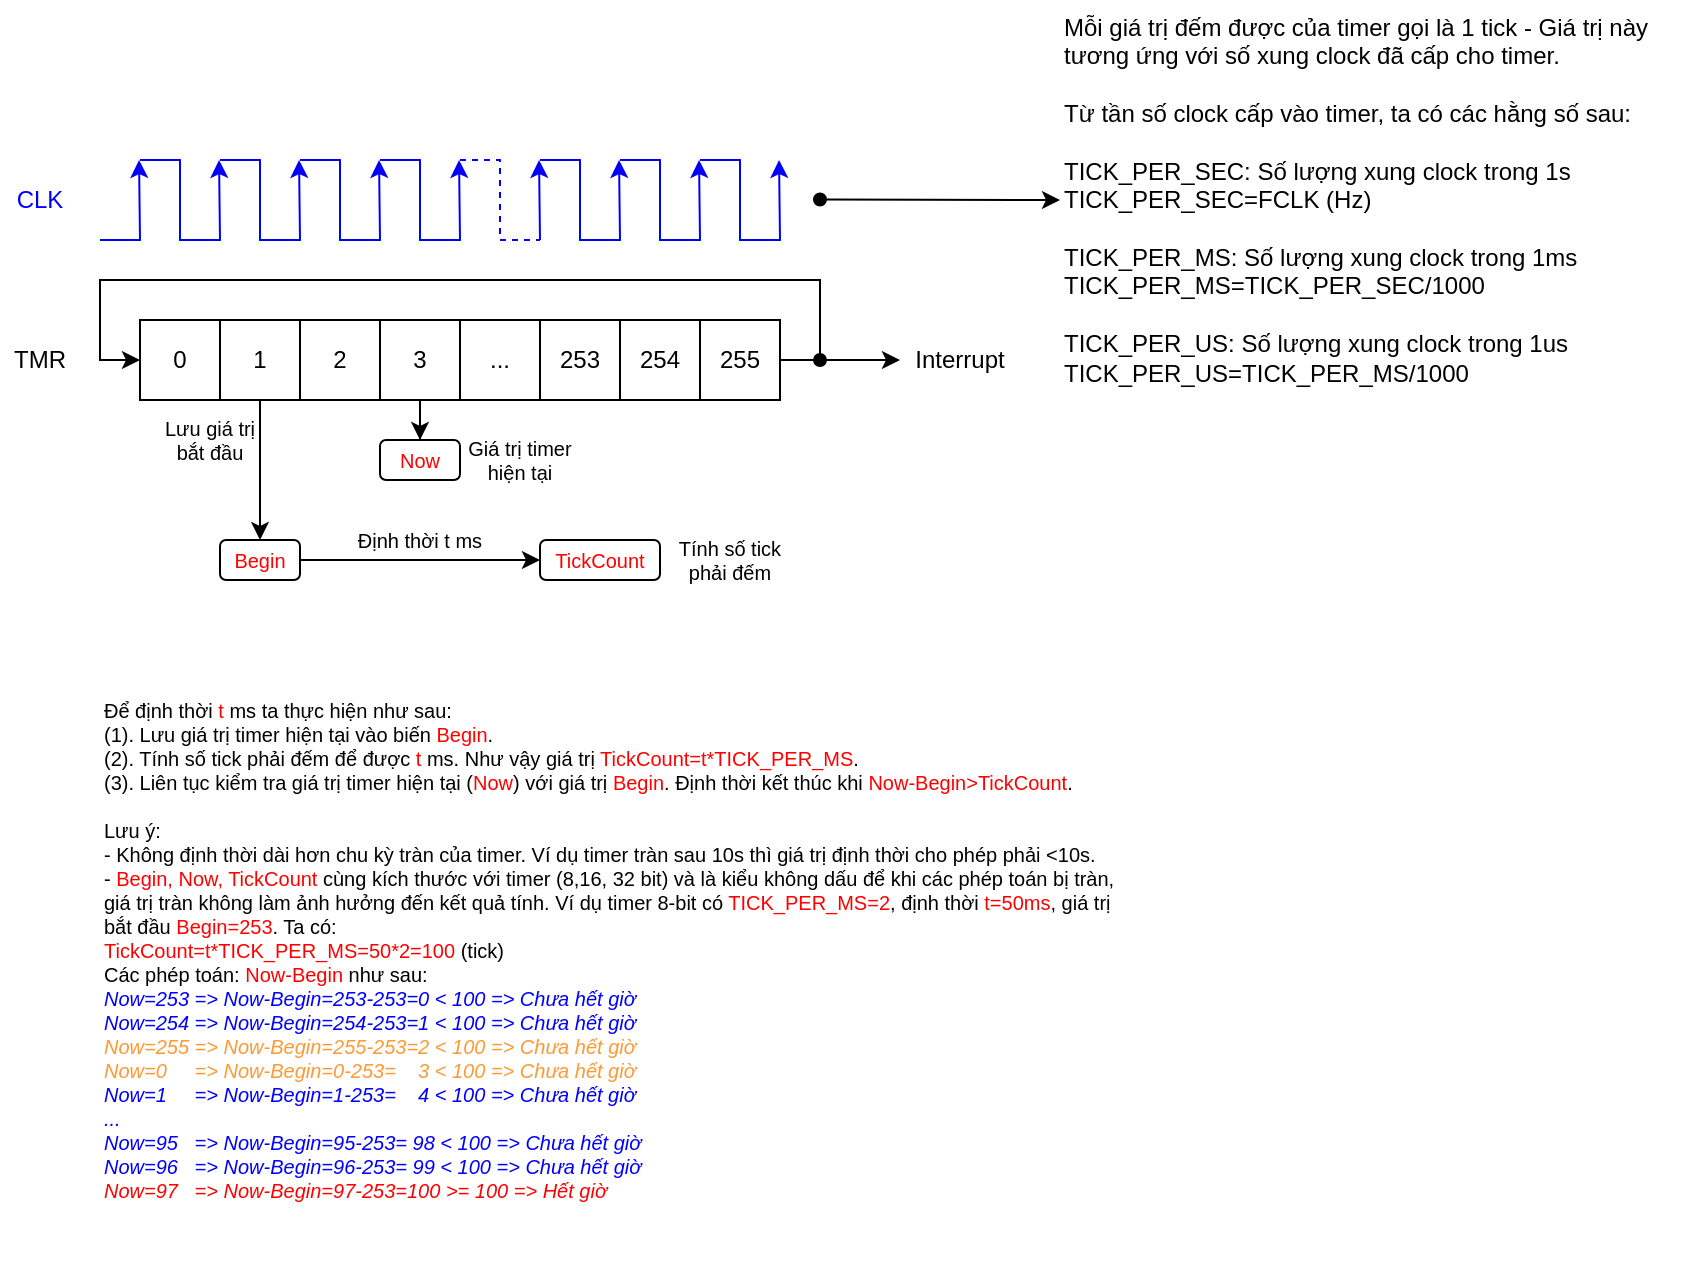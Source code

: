 <mxfile version="21.1.2" type="device">
  <diagram name="Page-1" id="5YAccFcPVvyFZiG_vh2h">
    <mxGraphModel dx="1035" dy="673" grid="1" gridSize="10" guides="1" tooltips="1" connect="1" arrows="1" fold="1" page="1" pageScale="1" pageWidth="850" pageHeight="1100" math="0" shadow="0">
      <root>
        <mxCell id="0" />
        <mxCell id="1" parent="0" />
        <mxCell id="I4qCY5O5LtjlGwn-0m3x-1" value="0" style="rounded=0;whiteSpace=wrap;html=1;" vertex="1" parent="1">
          <mxGeometry x="70" y="200" width="40" height="40" as="geometry" />
        </mxCell>
        <mxCell id="I4qCY5O5LtjlGwn-0m3x-38" style="edgeStyle=orthogonalEdgeStyle;rounded=0;orthogonalLoop=1;jettySize=auto;html=1;entryX=0.5;entryY=0;entryDx=0;entryDy=0;exitX=0.5;exitY=1;exitDx=0;exitDy=0;" edge="1" parent="1" source="I4qCY5O5LtjlGwn-0m3x-2" target="I4qCY5O5LtjlGwn-0m3x-37">
          <mxGeometry relative="1" as="geometry">
            <mxPoint x="130" y="270" as="sourcePoint" />
          </mxGeometry>
        </mxCell>
        <mxCell id="I4qCY5O5LtjlGwn-0m3x-2" value="1" style="rounded=0;whiteSpace=wrap;html=1;" vertex="1" parent="1">
          <mxGeometry x="110" y="200" width="40" height="40" as="geometry" />
        </mxCell>
        <mxCell id="I4qCY5O5LtjlGwn-0m3x-3" value="2" style="rounded=0;whiteSpace=wrap;html=1;" vertex="1" parent="1">
          <mxGeometry x="150" y="200" width="40" height="40" as="geometry" />
        </mxCell>
        <mxCell id="I4qCY5O5LtjlGwn-0m3x-52" style="edgeStyle=orthogonalEdgeStyle;rounded=0;orthogonalLoop=1;jettySize=auto;html=1;entryX=0.5;entryY=0;entryDx=0;entryDy=0;" edge="1" parent="1" source="I4qCY5O5LtjlGwn-0m3x-4" target="I4qCY5O5LtjlGwn-0m3x-51">
          <mxGeometry relative="1" as="geometry" />
        </mxCell>
        <mxCell id="I4qCY5O5LtjlGwn-0m3x-4" value="3" style="rounded=0;whiteSpace=wrap;html=1;" vertex="1" parent="1">
          <mxGeometry x="190" y="200" width="40" height="40" as="geometry" />
        </mxCell>
        <mxCell id="I4qCY5O5LtjlGwn-0m3x-5" value="..." style="rounded=0;whiteSpace=wrap;html=1;" vertex="1" parent="1">
          <mxGeometry x="230" y="200" width="40" height="40" as="geometry" />
        </mxCell>
        <mxCell id="I4qCY5O5LtjlGwn-0m3x-6" value="253" style="rounded=0;whiteSpace=wrap;html=1;" vertex="1" parent="1">
          <mxGeometry x="270" y="200" width="40" height="40" as="geometry" />
        </mxCell>
        <mxCell id="I4qCY5O5LtjlGwn-0m3x-7" value="254" style="rounded=0;whiteSpace=wrap;html=1;" vertex="1" parent="1">
          <mxGeometry x="310" y="200" width="40" height="40" as="geometry" />
        </mxCell>
        <mxCell id="I4qCY5O5LtjlGwn-0m3x-10" style="edgeStyle=orthogonalEdgeStyle;rounded=0;orthogonalLoop=1;jettySize=auto;html=1;entryX=0;entryY=0.5;entryDx=0;entryDy=0;exitX=1;exitY=0.5;exitDx=0;exitDy=0;" edge="1" parent="1" source="I4qCY5O5LtjlGwn-0m3x-8" target="I4qCY5O5LtjlGwn-0m3x-1">
          <mxGeometry relative="1" as="geometry">
            <Array as="points">
              <mxPoint x="410" y="220" />
              <mxPoint x="410" y="180" />
              <mxPoint x="50" y="180" />
              <mxPoint x="50" y="220" />
            </Array>
          </mxGeometry>
        </mxCell>
        <mxCell id="I4qCY5O5LtjlGwn-0m3x-8" value="255" style="rounded=0;whiteSpace=wrap;html=1;" vertex="1" parent="1">
          <mxGeometry x="350" y="200" width="40" height="40" as="geometry" />
        </mxCell>
        <mxCell id="I4qCY5O5LtjlGwn-0m3x-11" value="TMR" style="text;html=1;strokeColor=none;fillColor=none;align=center;verticalAlign=middle;whiteSpace=wrap;rounded=0;" vertex="1" parent="1">
          <mxGeometry y="200" width="40" height="40" as="geometry" />
        </mxCell>
        <mxCell id="I4qCY5O5LtjlGwn-0m3x-12" value="CLK" style="text;html=1;strokeColor=none;fillColor=none;align=center;verticalAlign=middle;whiteSpace=wrap;rounded=0;fontColor=#0000FF;" vertex="1" parent="1">
          <mxGeometry y="120" width="40" height="40" as="geometry" />
        </mxCell>
        <mxCell id="I4qCY5O5LtjlGwn-0m3x-15" value="" style="endArrow=classic;html=1;rounded=0;fontColor=#0000FF;strokeColor=#0000FF;" edge="1" parent="1">
          <mxGeometry width="50" height="50" relative="1" as="geometry">
            <mxPoint x="110" y="120" as="sourcePoint" />
            <mxPoint x="149.52" y="120" as="targetPoint" />
            <Array as="points">
              <mxPoint x="130" y="120" />
              <mxPoint x="130" y="160" />
              <mxPoint x="150" y="160" />
            </Array>
          </mxGeometry>
        </mxCell>
        <mxCell id="I4qCY5O5LtjlGwn-0m3x-22" value="" style="endArrow=classic;html=1;rounded=0;fontColor=#0000FF;strokeColor=#0000FF;" edge="1" parent="1">
          <mxGeometry width="50" height="50" relative="1" as="geometry">
            <mxPoint x="150" y="120" as="sourcePoint" />
            <mxPoint x="189.52" y="120" as="targetPoint" />
            <Array as="points">
              <mxPoint x="170" y="120" />
              <mxPoint x="170" y="160" />
              <mxPoint x="190" y="160" />
            </Array>
          </mxGeometry>
        </mxCell>
        <mxCell id="I4qCY5O5LtjlGwn-0m3x-23" value="" style="endArrow=classic;html=1;rounded=0;fontColor=#0000FF;strokeColor=#0000FF;" edge="1" parent="1">
          <mxGeometry width="50" height="50" relative="1" as="geometry">
            <mxPoint x="190" y="120" as="sourcePoint" />
            <mxPoint x="229.52" y="120" as="targetPoint" />
            <Array as="points">
              <mxPoint x="210" y="120" />
              <mxPoint x="210" y="160" />
              <mxPoint x="230" y="160" />
            </Array>
          </mxGeometry>
        </mxCell>
        <mxCell id="I4qCY5O5LtjlGwn-0m3x-24" value="" style="endArrow=classic;html=1;rounded=0;fontColor=#0000FF;strokeColor=#0000FF;" edge="1" parent="1">
          <mxGeometry width="50" height="50" relative="1" as="geometry">
            <mxPoint x="270" y="160" as="sourcePoint" />
            <mxPoint x="269.52" y="120" as="targetPoint" />
            <Array as="points">
              <mxPoint x="270" y="160" />
            </Array>
          </mxGeometry>
        </mxCell>
        <mxCell id="I4qCY5O5LtjlGwn-0m3x-25" value="" style="endArrow=classic;html=1;rounded=0;fontColor=#0000FF;strokeColor=#0000FF;" edge="1" parent="1">
          <mxGeometry width="50" height="50" relative="1" as="geometry">
            <mxPoint x="270" y="120" as="sourcePoint" />
            <mxPoint x="309.52" y="120" as="targetPoint" />
            <Array as="points">
              <mxPoint x="290" y="120" />
              <mxPoint x="290" y="160" />
              <mxPoint x="310" y="160" />
            </Array>
          </mxGeometry>
        </mxCell>
        <mxCell id="I4qCY5O5LtjlGwn-0m3x-26" value="" style="endArrow=classic;html=1;rounded=0;fontColor=#0000FF;strokeColor=#0000FF;" edge="1" parent="1">
          <mxGeometry width="50" height="50" relative="1" as="geometry">
            <mxPoint x="310" y="120" as="sourcePoint" />
            <mxPoint x="349.52" y="120" as="targetPoint" />
            <Array as="points">
              <mxPoint x="330" y="120" />
              <mxPoint x="330" y="160" />
              <mxPoint x="350" y="160" />
            </Array>
          </mxGeometry>
        </mxCell>
        <mxCell id="I4qCY5O5LtjlGwn-0m3x-27" value="" style="endArrow=classic;html=1;rounded=0;fontColor=#0000FF;strokeColor=#0000FF;" edge="1" parent="1">
          <mxGeometry width="50" height="50" relative="1" as="geometry">
            <mxPoint x="350" y="120" as="sourcePoint" />
            <mxPoint x="389.52" y="120" as="targetPoint" />
            <Array as="points">
              <mxPoint x="370" y="120" />
              <mxPoint x="370" y="160" />
              <mxPoint x="390" y="160" />
            </Array>
          </mxGeometry>
        </mxCell>
        <mxCell id="I4qCY5O5LtjlGwn-0m3x-28" value="" style="endArrow=classic;html=1;rounded=0;fontColor=#0000FF;strokeColor=#0000FF;" edge="1" parent="1">
          <mxGeometry width="50" height="50" relative="1" as="geometry">
            <mxPoint x="70" y="120" as="sourcePoint" />
            <mxPoint x="109.52" y="120" as="targetPoint" />
            <Array as="points">
              <mxPoint x="90" y="120" />
              <mxPoint x="90" y="160" />
              <mxPoint x="110" y="160" />
            </Array>
          </mxGeometry>
        </mxCell>
        <mxCell id="I4qCY5O5LtjlGwn-0m3x-29" value="" style="endArrow=classic;html=1;rounded=0;fontColor=#0000FF;strokeColor=#0000FF;" edge="1" parent="1">
          <mxGeometry width="50" height="50" relative="1" as="geometry">
            <mxPoint x="50" y="160" as="sourcePoint" />
            <mxPoint x="69.52" y="120" as="targetPoint" />
            <Array as="points">
              <mxPoint x="50" y="160" />
              <mxPoint x="70" y="160" />
            </Array>
          </mxGeometry>
        </mxCell>
        <mxCell id="I4qCY5O5LtjlGwn-0m3x-30" value="" style="endArrow=none;html=1;rounded=0;dashed=1;fontColor=#0000FF;strokeColor=#0000FF;" edge="1" parent="1">
          <mxGeometry width="50" height="50" relative="1" as="geometry">
            <mxPoint x="230" y="120" as="sourcePoint" />
            <mxPoint x="270" y="160" as="targetPoint" />
            <Array as="points">
              <mxPoint x="250" y="120" />
              <mxPoint x="250" y="160" />
            </Array>
          </mxGeometry>
        </mxCell>
        <mxCell id="I4qCY5O5LtjlGwn-0m3x-31" value="" style="endArrow=classic;html=1;rounded=0;startArrow=oval;startFill=1;" edge="1" parent="1">
          <mxGeometry width="50" height="50" relative="1" as="geometry">
            <mxPoint x="410" y="220" as="sourcePoint" />
            <mxPoint x="450" y="220" as="targetPoint" />
          </mxGeometry>
        </mxCell>
        <mxCell id="I4qCY5O5LtjlGwn-0m3x-32" value="Interrupt" style="text;html=1;strokeColor=none;fillColor=none;align=center;verticalAlign=middle;whiteSpace=wrap;rounded=0;" vertex="1" parent="1">
          <mxGeometry x="450" y="205" width="60" height="30" as="geometry" />
        </mxCell>
        <mxCell id="I4qCY5O5LtjlGwn-0m3x-44" style="edgeStyle=orthogonalEdgeStyle;rounded=0;orthogonalLoop=1;jettySize=auto;html=1;entryX=0;entryY=0.5;entryDx=0;entryDy=0;" edge="1" parent="1" source="I4qCY5O5LtjlGwn-0m3x-37" target="I4qCY5O5LtjlGwn-0m3x-39">
          <mxGeometry relative="1" as="geometry" />
        </mxCell>
        <mxCell id="I4qCY5O5LtjlGwn-0m3x-37" value="Begin" style="rounded=1;whiteSpace=wrap;html=1;fontSize=10;fontColor=#FF0000;" vertex="1" parent="1">
          <mxGeometry x="110" y="310" width="40" height="20" as="geometry" />
        </mxCell>
        <mxCell id="I4qCY5O5LtjlGwn-0m3x-39" value="TickCount" style="rounded=1;whiteSpace=wrap;html=1;fontSize=10;fontColor=#FF0000;" vertex="1" parent="1">
          <mxGeometry x="270" y="310" width="60" height="20" as="geometry" />
        </mxCell>
        <mxCell id="I4qCY5O5LtjlGwn-0m3x-41" value="Mỗi giá trị đếm được của timer gọi là 1 tick - Giá trị này tương ứng với số xung clock đã cấp cho timer.&lt;br&gt;&lt;br&gt;Từ tần số clock cấp vào timer, ta có các hằng số sau:&lt;br&gt;&lt;br&gt;TICK_PER_SEC: Số lượng xung clock trong 1s&lt;br&gt;TICK_PER_SEC=FCLK (Hz)&lt;br&gt;&lt;br&gt;TICK_PER_MS: Số lượng xung clock trong 1ms&lt;br&gt;TICK_PER_MS=TICK_PER_SEC/1000&lt;br&gt;&lt;br&gt;TICK_PER_US: Số lượng xung clock trong 1us&lt;br&gt;TICK_PER_US=TICK_PER_MS/1000" style="text;html=1;strokeColor=none;fillColor=none;align=left;verticalAlign=middle;whiteSpace=wrap;rounded=0;" vertex="1" parent="1">
          <mxGeometry x="530" y="40" width="320" height="200" as="geometry" />
        </mxCell>
        <mxCell id="I4qCY5O5LtjlGwn-0m3x-42" value="" style="endArrow=classic;html=1;rounded=0;startArrow=oval;startFill=1;entryX=0;entryY=0.5;entryDx=0;entryDy=0;" edge="1" parent="1" target="I4qCY5O5LtjlGwn-0m3x-41">
          <mxGeometry width="50" height="50" relative="1" as="geometry">
            <mxPoint x="410" y="139.77" as="sourcePoint" />
            <mxPoint x="450" y="139.77" as="targetPoint" />
          </mxGeometry>
        </mxCell>
        <mxCell id="I4qCY5O5LtjlGwn-0m3x-45" value="Lưu giá trị bắt đầu" style="text;html=1;strokeColor=none;fillColor=none;align=center;verticalAlign=middle;whiteSpace=wrap;rounded=0;fontSize=10;" vertex="1" parent="1">
          <mxGeometry x="80" y="240" width="50" height="40" as="geometry" />
        </mxCell>
        <mxCell id="I4qCY5O5LtjlGwn-0m3x-47" value="Tính số tick phải đếm" style="text;html=1;strokeColor=none;fillColor=none;align=center;verticalAlign=middle;whiteSpace=wrap;rounded=0;fontSize=10;" vertex="1" parent="1">
          <mxGeometry x="330" y="300" width="70" height="40" as="geometry" />
        </mxCell>
        <mxCell id="I4qCY5O5LtjlGwn-0m3x-49" value="Định thời t ms" style="text;html=1;strokeColor=none;fillColor=none;align=center;verticalAlign=middle;whiteSpace=wrap;rounded=0;fontSize=10;" vertex="1" parent="1">
          <mxGeometry x="175" y="300" width="70" height="20" as="geometry" />
        </mxCell>
        <mxCell id="I4qCY5O5LtjlGwn-0m3x-50" value="Để định thời &lt;font color=&quot;#ff0000&quot;&gt;t&lt;/font&gt; ms ta thực hiện như sau:&lt;br&gt;(1). Lưu giá trị timer hiện tại vào biến &lt;font color=&quot;#ff0000&quot;&gt;Begin&lt;/font&gt;.&lt;br&gt;(2). Tính số tick phải đếm để được &lt;font color=&quot;#ff0000&quot;&gt;t&lt;/font&gt; ms. Như vậy giá trị &lt;font color=&quot;#ff0000&quot;&gt;TickCount=t*TICK_PER_MS&lt;/font&gt;.&lt;br&gt;(3). Liên tục kiểm tra giá trị timer hiện tại (&lt;font color=&quot;#ff0000&quot;&gt;Now&lt;/font&gt;) với giá trị &lt;font color=&quot;#ff0000&quot;&gt;Begin&lt;/font&gt;. Định thời kết thúc khi &lt;font color=&quot;#ff0000&quot;&gt;Now-Begin&amp;gt;TickCount&lt;/font&gt;.&lt;br&gt;&lt;br&gt;Lưu ý:&lt;br&gt;- Không định thời dài hơn chu kỳ tràn của timer. Ví dụ timer tràn sau 10s thì giá trị định thời cho phép phải &amp;lt;10s.&lt;br&gt;- &lt;font color=&quot;#ff0000&quot;&gt;Begin, Now, TickCount&lt;/font&gt; cùng kích thước với timer (8,16, 32 bit) và là kiểu không dấu để khi các phép toán bị tràn, giá trị tràn không làm ảnh hưởng đến kết quả tính. Ví dụ timer 8-bit có &lt;font color=&quot;#ff0000&quot;&gt;TICK_PER_MS=2&lt;/font&gt;, định thời &lt;font color=&quot;#ff0000&quot;&gt;t=50ms&lt;/font&gt;, giá trị bắt đầu &lt;font color=&quot;#ff0000&quot;&gt;Begin=253&lt;/font&gt;. Ta có:&lt;br&gt;&lt;font color=&quot;#ff0000&quot;&gt;TickCount=t*TICK_PER_MS=50*2=100&lt;/font&gt; (tick)&lt;br&gt;Các phép toán: &lt;font color=&quot;#ff0000&quot;&gt;Now-Begin&lt;/font&gt; như sau:&lt;br&gt;&lt;div&gt;&lt;i&gt;&lt;font color=&quot;#0000ff&quot;&gt;Now=253 =&amp;gt; Now-Begin=253-253=0 &amp;lt; 100 =&amp;gt; Chưa hết giờ&amp;nbsp;&lt;/font&gt;&lt;/i&gt;&lt;/div&gt;&lt;div&gt;&lt;i&gt;&lt;font color=&quot;#0000ff&quot;&gt;Now=254 =&amp;gt; Now-Begin=254-253=1 &amp;lt; 100 =&amp;gt; Chưa hết giờ&lt;/font&gt;&lt;/i&gt;&lt;/div&gt;&lt;div&gt;&lt;i&gt;&lt;font color=&quot;#ff9933&quot;&gt;Now=255 =&amp;gt; Now-Begin=255-253=2 &amp;lt; 100 =&amp;gt; Chưa hết giờ&lt;/font&gt;&lt;/i&gt;&lt;/div&gt;&lt;div&gt;&lt;i&gt;&lt;font color=&quot;#ff9933&quot;&gt;Now=0&amp;nbsp; &amp;nbsp; &amp;nbsp;=&amp;gt; Now-Begin=0-253=&amp;nbsp; &amp;nbsp; 3 &amp;lt; 100 =&amp;gt; Chưa hết giờ&lt;/font&gt;&lt;/i&gt;&lt;/div&gt;&lt;div&gt;&lt;i&gt;&lt;font color=&quot;#0000ff&quot;&gt;Now=1&amp;nbsp; &amp;nbsp; &amp;nbsp;=&amp;gt; Now-Begin=1-253=&amp;nbsp; &amp;nbsp; 4 &amp;lt; 100 =&amp;gt; Chưa hết giờ&lt;/font&gt;&lt;/i&gt;&lt;/div&gt;&lt;div&gt;&lt;i&gt;&lt;font color=&quot;#0000ff&quot;&gt;...&lt;/font&gt;&lt;/i&gt;&lt;/div&gt;&lt;div&gt;&lt;div&gt;&lt;i&gt;&lt;font color=&quot;#0000ff&quot;&gt;Now=95&amp;nbsp; &amp;nbsp;=&amp;gt; Now-Begin=95-253= 98 &amp;lt; 100 =&amp;gt; Chưa hết giờ&lt;/font&gt;&lt;/i&gt;&lt;/div&gt;&lt;div&gt;&lt;i&gt;&lt;font color=&quot;#0000ff&quot;&gt;Now=96&amp;nbsp; &amp;nbsp;=&amp;gt; Now-Begin=96-253= 99 &amp;lt; 100 =&amp;gt; Chưa hết giờ&lt;/font&gt;&lt;/i&gt;&lt;/div&gt;&lt;div&gt;&lt;i&gt;&lt;font color=&quot;#ff0000&quot;&gt;Now=97&amp;nbsp; &amp;nbsp;=&amp;gt; Now-Begin=97-253=100 &amp;gt;= 100 =&amp;gt; Hết giờ&lt;/font&gt;&lt;/i&gt;&lt;/div&gt;&lt;/div&gt;" style="text;html=1;strokeColor=none;fillColor=none;align=left;verticalAlign=middle;whiteSpace=wrap;rounded=0;fontSize=10;" vertex="1" parent="1">
          <mxGeometry x="50" y="350" width="510" height="330" as="geometry" />
        </mxCell>
        <mxCell id="I4qCY5O5LtjlGwn-0m3x-51" value="Now" style="rounded=1;whiteSpace=wrap;html=1;fontSize=10;fontColor=#FF0000;" vertex="1" parent="1">
          <mxGeometry x="190" y="260" width="40" height="20" as="geometry" />
        </mxCell>
        <mxCell id="I4qCY5O5LtjlGwn-0m3x-53" value="Giá trị timer hiện tại" style="text;html=1;strokeColor=none;fillColor=none;align=center;verticalAlign=middle;whiteSpace=wrap;rounded=0;fontSize=10;" vertex="1" parent="1">
          <mxGeometry x="230" y="250" width="60" height="40" as="geometry" />
        </mxCell>
      </root>
    </mxGraphModel>
  </diagram>
</mxfile>
